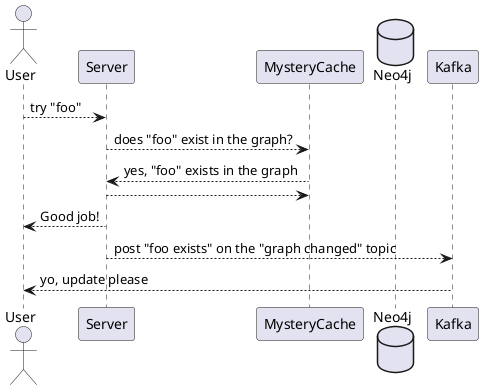@startuml

actor User
participant Server
participant MysteryCache
database Neo4j
participant Kafka

User --> Server: try "foo"
Server --> MysteryCache: does "foo" exist in the graph?
MysteryCache --> Server: yes, "foo" exists in the graph
Server --> MysteryCache: 
Server --> User: Good job!
Server --> Kafka: post "foo exists" on the "graph changed" topic
Kafka --> User: yo, update please


@enduml